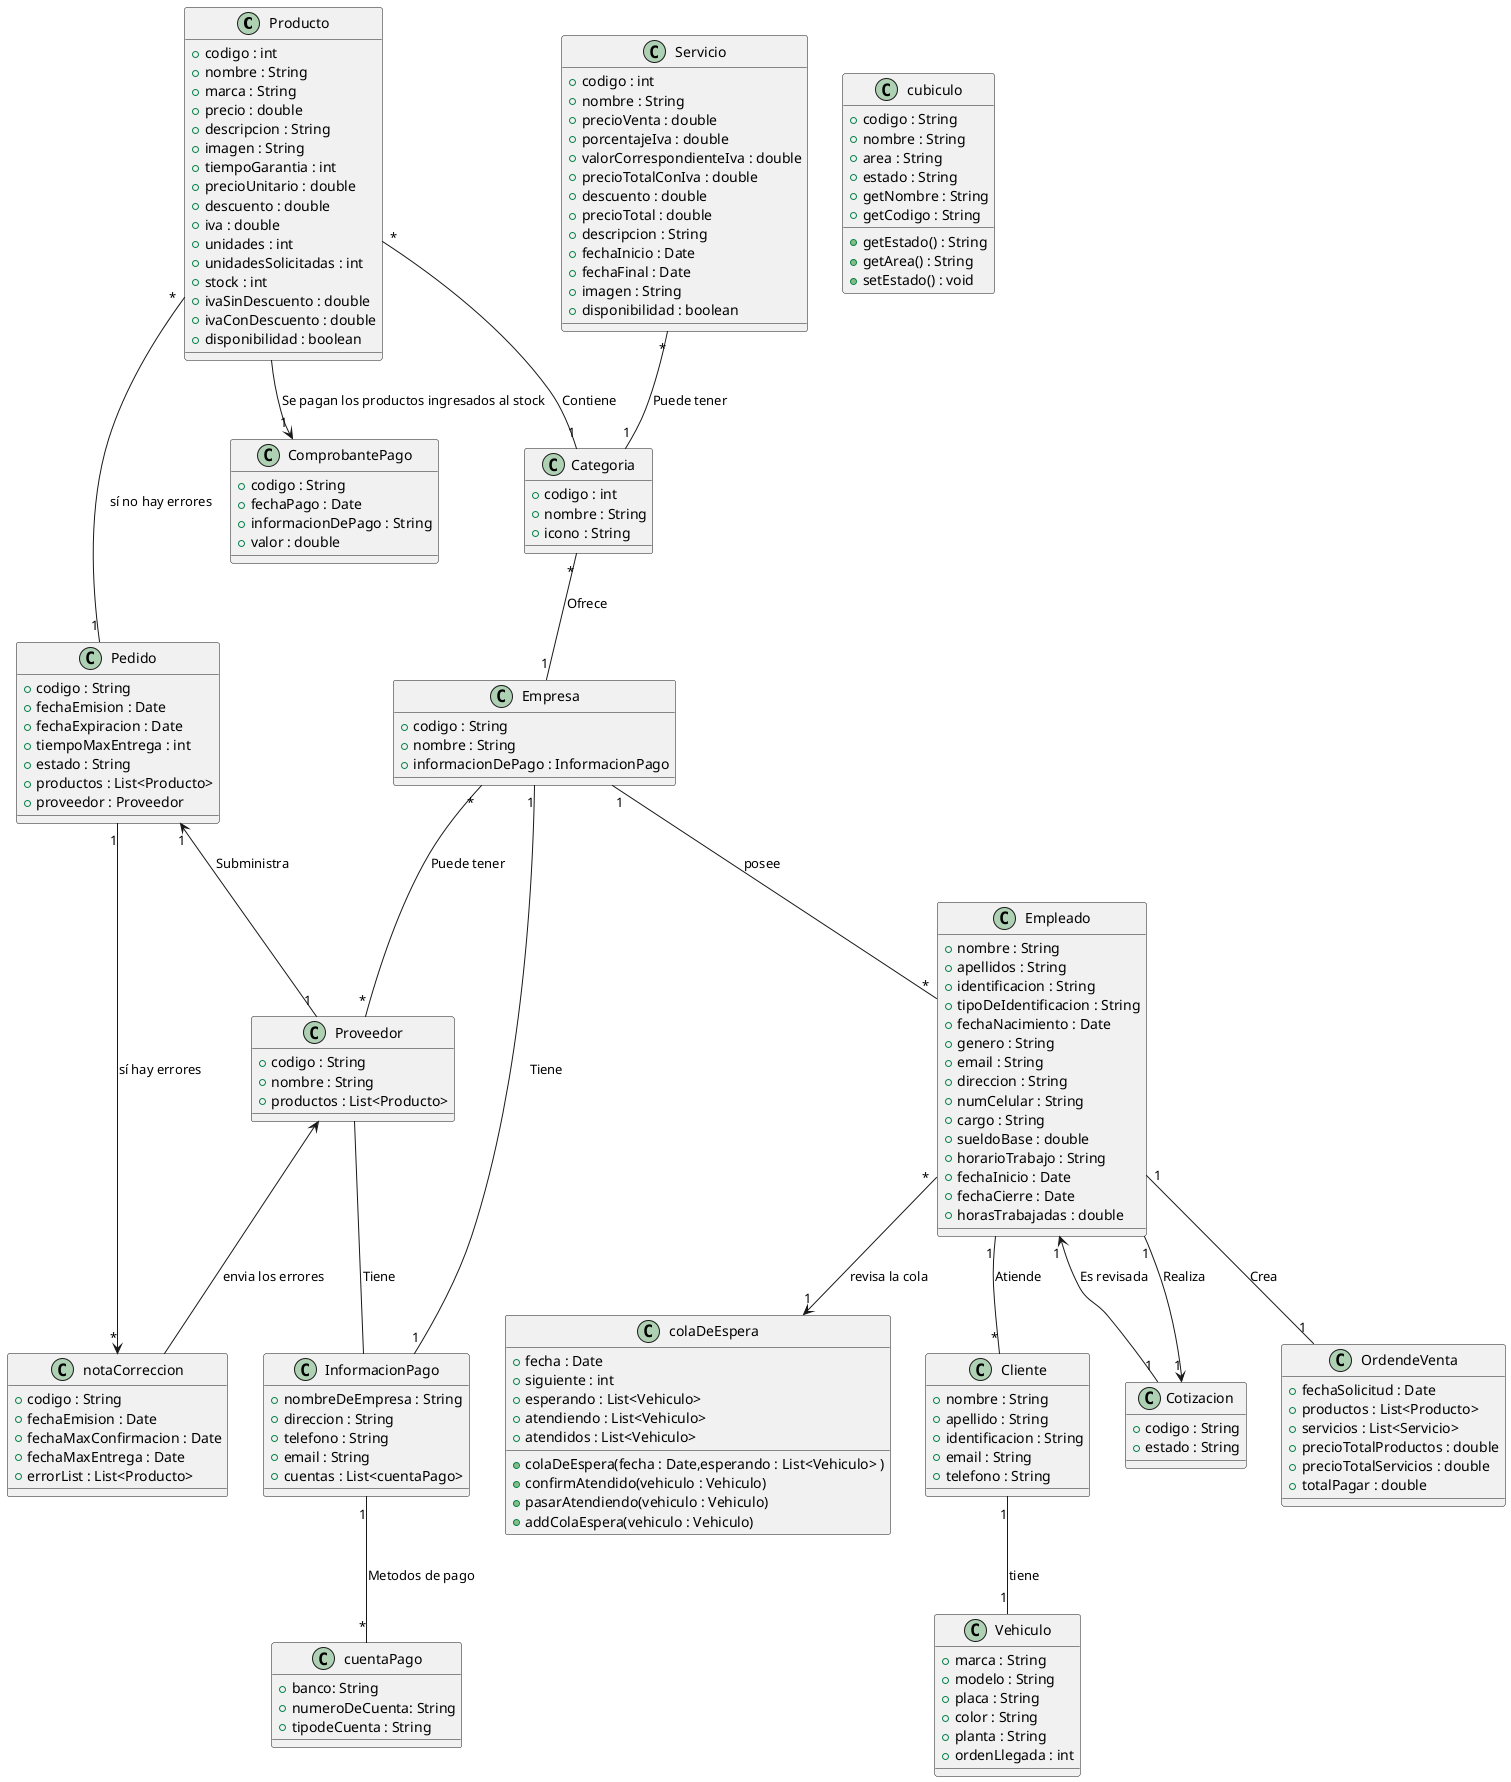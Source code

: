 @startuml diagrama
'clases

class Producto{
    + codigo : int
    + nombre : String
    + marca : String
    + precio : double
    + descripcion : String
    + imagen : String
    + tiempoGarantia : int
    + precioUnitario : double
    + descuento : double
    + iva : double
    + unidades : int
    + unidadesSolicitadas : int
    + stock : int
    + ivaSinDescuento : double
    + ivaConDescuento : double
    + disponibilidad : boolean
}

class Categoria{
    + codigo : int
    + nombre : String
    + icono : String
}

class Servicio{
    + codigo : int
    + nombre : String
    + precioVenta : double
    + porcentajeIva : double
    + valorCorrespondienteIva : double
    + precioTotalConIva : double
    + descuento : double
    + precioTotal : double 
    + descripcion : String
    + fechaInicio : Date
    + fechaFinal : Date
    + imagen : String
    + disponibilidad : boolean
}

class Empleado{
    + nombre : String
    + apellidos : String
    + identificacion : String
    + tipoDeIdentificacion : String
    + fechaNacimiento : Date
    + genero : String
    + email : String
    + direccion : String
    + numCelular : String
    + cargo : String
    + sueldoBase : double
    + horarioTrabajo : String
    + fechaInicio : Date
    + fechaCierre : Date
    + horasTrabajadas : double
}

class Cliente{
    + nombre : String
    + apellido : String
    + identificacion : String
    + email : String
    + telefono : String
}

class Vehiculo {
    + marca : String
    + modelo : String
    + placa : String
    + color : String
    + planta : String
    + ordenLlegada : int
}

class cubiculo{
    + codigo : String
    + nombre : String
    + area : String
    + estado : String
    + getEstado() : String
    + getArea() : String
    + getNombre : String
    + getCodigo : String
    + setEstado() : void
}

class Empresa {
    + codigo : String
    + nombre : String
    + informacionDePago : InformacionPago
}

class Proveedor{
    + codigo : String
    + nombre : String
    + productos : List<Producto>
}

class Cotizacion{
    + codigo : String
    + estado : String
}
class Pedido{
    + codigo : String
    + fechaEmision : Date
    + fechaExpiracion : Date
    + tiempoMaxEntrega : int
    + estado : String
    + productos : List<Producto>
    + proveedor : Proveedor
}
class notaCorreccion{
    + codigo : String
    + fechaEmision : Date
    + fechaMaxConfirmacion : Date
    + fechaMaxEntrega : Date
    + errorList : List<Producto>
}
class OrdendeVenta{
    + fechaSolicitud : Date
    + productos : List<Producto>
    + servicios : List<Servicio>
    + precioTotalProductos : double
    + precioTotalServicios : double
    + totalPagar : double
}

class InformacionPago {
    + nombreDeEmpresa : String
    + direccion : String
    + telefono : String
    + email : String
    + cuentas : List<cuentaPago>
}

class cuentaPago{
    + banco: String
    + numeroDeCuenta: String
    + tipodeCuenta : String
}

class ComprobantePago{
    + codigo : String
    + fechaPago : Date
    + informacionDePago : String
    + valor : double
}
class colaDeEspera{
    + fecha : Date
    + siguiente : int
    + esperando : List<Vehiculo>
    + atendiendo : List<Vehiculo>
    + atendidos : List<Vehiculo>
    + colaDeEspera(fecha : Date,esperando : List<Vehiculo> )
    + confirmAtendido(vehiculo : Vehiculo)
    + pasarAtendiendo(vehiculo : Vehiculo)
    + addColaEspera(vehiculo : Vehiculo)
}

'relaciones

Producto "*" -- "1" Categoria : Contiene
Producto "*" -- "1" Pedido : sí no hay errores
Proveedor  <--  notaCorreccion : envia los errores
Servicio "*" -- "1" Categoria : Puede tener
Cliente "1" -- "1" Vehiculo : tiene
Categoria "*" -- "1" Empresa : Ofrece
Empleado "1" -- "*" Cliente : Atiende
Empleado "1" -- "1" OrdendeVenta : Crea
Empleado "*" --> "1" colaDeEspera : revisa la cola
Empresa "1" -- "*" Empleado : posee
Empleado "1" --> "1" Cotizacion : Realiza
Cotizacion "1" --> "1" Empleado : Es revisada
Empresa "*" -- "*" Proveedor : Puede tener
Pedido "1" <-- "1" Proveedor : Subministra
Pedido "1" --> "*" notaCorreccion : sí hay errores
Empresa "1" -- "1" InformacionPago : Tiene
Proveedor -- InformacionPago : Tiene
InformacionPago "1" -- "*" cuentaPago : Metodos de pago
Producto --> "1" ComprobantePago : Se pagan los productos ingresados al stock

@enduml